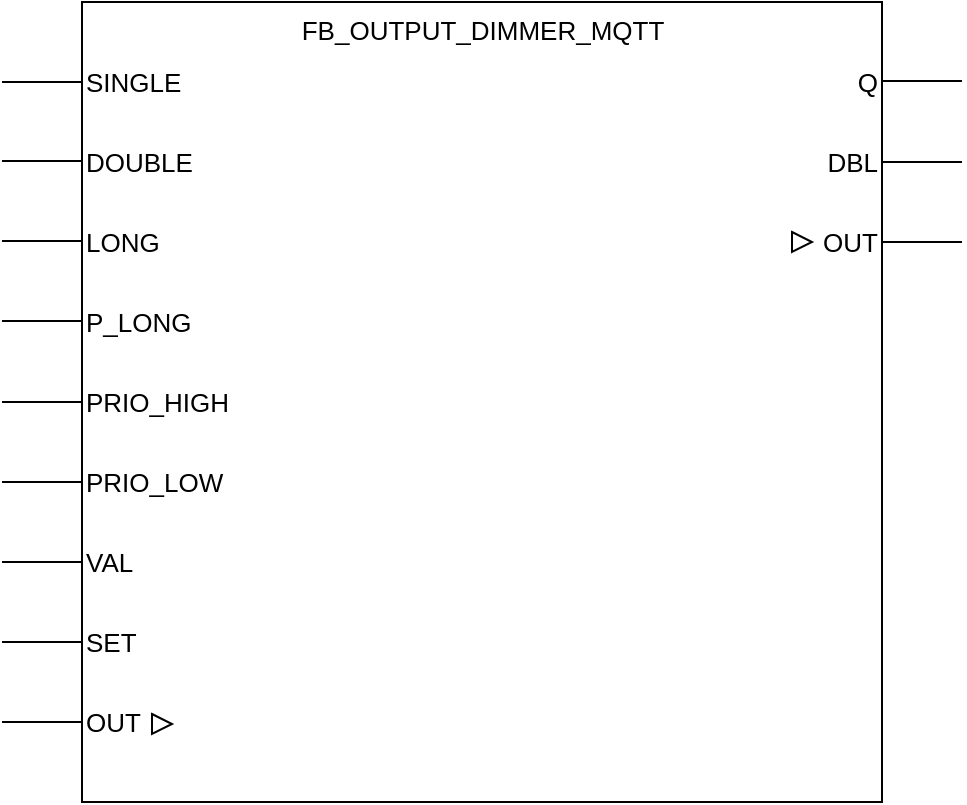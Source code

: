 <mxfile version="12.1.0" type="device" pages="1"><diagram id="FV2jeNOKKN2BWKF91_h7" name="Page-1"><mxGraphModel dx="1024" dy="592" grid="1" gridSize="10" guides="1" tooltips="1" connect="1" arrows="1" fold="1" page="1" pageScale="1" pageWidth="850" pageHeight="1100" math="0" shadow="0"><root><mxCell id="0"/><mxCell id="1" parent="0"/><mxCell id="mZ0GKIm6EXO_5jk5_k25-1" value="" style="whiteSpace=wrap;html=1;aspect=fixed;" parent="1" vertex="1"><mxGeometry x="120" y="200" width="400" height="400" as="geometry"/></mxCell><mxCell id="mZ0GKIm6EXO_5jk5_k25-2" value="FB_OUTPUT_DIMMER_MQTT" style="text;html=1;align=center;fontSize=13;" parent="1" vertex="1"><mxGeometry x="217.5" y="200" width="205" height="30" as="geometry"/></mxCell><mxCell id="mZ0GKIm6EXO_5jk5_k25-3" value="" style="endArrow=none;html=1;fontSize=13;" parent="1" edge="1"><mxGeometry width="50" height="50" relative="1" as="geometry"><mxPoint x="120" y="240" as="sourcePoint"/><mxPoint x="80" y="240" as="targetPoint"/><Array as="points"><mxPoint x="120" y="240"/></Array></mxGeometry></mxCell><mxCell id="mZ0GKIm6EXO_5jk5_k25-4" value="SINGLE" style="text;html=1;strokeColor=none;fillColor=none;align=left;verticalAlign=middle;whiteSpace=wrap;rounded=0;fontSize=13;" parent="1" vertex="1"><mxGeometry x="120" y="230" width="80" height="20" as="geometry"/></mxCell><mxCell id="mZ0GKIm6EXO_5jk5_k25-5" value="" style="endArrow=none;html=1;fontSize=13;" parent="1" edge="1"><mxGeometry width="50" height="50" relative="1" as="geometry"><mxPoint x="520" y="239.5" as="sourcePoint"/><mxPoint x="560" y="239.5" as="targetPoint"/><Array as="points"><mxPoint x="520" y="239.5"/></Array></mxGeometry></mxCell><mxCell id="mZ0GKIm6EXO_5jk5_k25-6" value="" style="endArrow=none;html=1;fontSize=13;" parent="1" edge="1"><mxGeometry width="50" height="50" relative="1" as="geometry"><mxPoint x="520" y="280" as="sourcePoint"/><mxPoint x="560" y="280" as="targetPoint"/><Array as="points"><mxPoint x="520" y="280"/></Array></mxGeometry></mxCell><mxCell id="mZ0GKIm6EXO_5jk5_k25-8" value="Q" style="text;html=1;strokeColor=none;fillColor=none;align=right;verticalAlign=middle;whiteSpace=wrap;rounded=0;fontSize=13;" parent="1" vertex="1"><mxGeometry x="440" y="230" width="80" height="20" as="geometry"/></mxCell><mxCell id="mZ0GKIm6EXO_5jk5_k25-9" value="&lt;div style=&quot;text-align: right&quot;&gt;&lt;span&gt;DBL&lt;/span&gt;&lt;/div&gt;" style="text;html=1;strokeColor=none;fillColor=none;align=right;verticalAlign=middle;whiteSpace=wrap;rounded=0;fontSize=13;" parent="1" vertex="1"><mxGeometry x="440" y="270" width="80" height="20" as="geometry"/></mxCell><mxCell id="mZ0GKIm6EXO_5jk5_k25-10" value="&lt;div style=&quot;text-align: right&quot;&gt;&lt;span&gt;OUT&lt;/span&gt;&lt;/div&gt;" style="text;html=1;strokeColor=none;fillColor=none;align=right;verticalAlign=middle;whiteSpace=wrap;rounded=0;fontSize=13;" parent="1" vertex="1"><mxGeometry x="440" y="310" width="80" height="20" as="geometry"/></mxCell><mxCell id="tsXF8gQxrTz37e1AlQ-Z-5" value="" style="endArrow=none;html=1;fontSize=13;" parent="1" edge="1"><mxGeometry width="50" height="50" relative="1" as="geometry"><mxPoint x="520" y="320" as="sourcePoint"/><mxPoint x="560" y="320" as="targetPoint"/><Array as="points"/></mxGeometry></mxCell><mxCell id="tsXF8gQxrTz37e1AlQ-Z-10" value="" style="endArrow=none;html=1;fontSize=13;" parent="1" edge="1"><mxGeometry width="50" height="50" relative="1" as="geometry"><mxPoint x="120" y="279.5" as="sourcePoint"/><mxPoint x="80" y="279.5" as="targetPoint"/><Array as="points"><mxPoint x="120" y="279.5"/></Array></mxGeometry></mxCell><mxCell id="tsXF8gQxrTz37e1AlQ-Z-14" value="" style="endArrow=none;html=1;fontSize=13;" parent="1" edge="1"><mxGeometry width="50" height="50" relative="1" as="geometry"><mxPoint x="120" y="319.5" as="sourcePoint"/><mxPoint x="80" y="319.5" as="targetPoint"/><Array as="points"><mxPoint x="120" y="319.5"/></Array></mxGeometry></mxCell><mxCell id="tsXF8gQxrTz37e1AlQ-Z-15" value="" style="endArrow=none;html=1;fontSize=13;" parent="1" edge="1"><mxGeometry width="50" height="50" relative="1" as="geometry"><mxPoint x="120" y="359.5" as="sourcePoint"/><mxPoint x="80" y="359.5" as="targetPoint"/><Array as="points"><mxPoint x="120" y="359.5"/></Array></mxGeometry></mxCell><mxCell id="tsXF8gQxrTz37e1AlQ-Z-16" value="VAL" style="text;html=1;strokeColor=none;fillColor=none;align=left;verticalAlign=middle;whiteSpace=wrap;rounded=0;fontSize=13;" parent="1" vertex="1"><mxGeometry x="120" y="470" width="80" height="20" as="geometry"/></mxCell><mxCell id="tsXF8gQxrTz37e1AlQ-Z-17" value="SET" style="text;html=1;strokeColor=none;fillColor=none;align=left;verticalAlign=middle;whiteSpace=wrap;rounded=0;fontSize=13;" parent="1" vertex="1"><mxGeometry x="120" y="510" width="80" height="20" as="geometry"/></mxCell><mxCell id="tsXF8gQxrTz37e1AlQ-Z-18" value="OUT" style="text;html=1;strokeColor=none;fillColor=none;align=left;verticalAlign=middle;whiteSpace=wrap;rounded=0;fontSize=13;" parent="1" vertex="1"><mxGeometry x="120" y="550" width="80" height="20" as="geometry"/></mxCell><mxCell id="4ixv9MruAGY5krvoqHkk-3" value="" style="endArrow=none;html=1;fontSize=13;" parent="1" edge="1"><mxGeometry width="50" height="50" relative="1" as="geometry"><mxPoint x="120" y="400" as="sourcePoint"/><mxPoint x="80" y="400" as="targetPoint"/><Array as="points"><mxPoint x="120" y="400"/></Array></mxGeometry></mxCell><mxCell id="4ixv9MruAGY5krvoqHkk-4" value="" style="endArrow=none;html=1;fontSize=13;" parent="1" edge="1"><mxGeometry width="50" height="50" relative="1" as="geometry"><mxPoint x="120" y="440" as="sourcePoint"/><mxPoint x="80" y="440" as="targetPoint"/><Array as="points"><mxPoint x="120" y="440"/></Array></mxGeometry></mxCell><mxCell id="4ixv9MruAGY5krvoqHkk-5" value="" style="endArrow=none;html=1;fontSize=13;" parent="1" edge="1"><mxGeometry width="50" height="50" relative="1" as="geometry"><mxPoint x="120" y="480" as="sourcePoint"/><mxPoint x="80" y="480" as="targetPoint"/><Array as="points"><mxPoint x="120" y="480"/></Array></mxGeometry></mxCell><mxCell id="4ixv9MruAGY5krvoqHkk-6" value="DOUBLE&lt;span style=&quot;font-family: &amp;#34;helvetica&amp;#34; , &amp;#34;arial&amp;#34; , sans-serif ; font-size: 0px ; white-space: nowrap&quot;&gt;%3CmxGraphModel%3E%3Croot%3E%3CmxCell%20id%3D%220%22%2F%3E%3CmxCell%20id%3D%221%22%20parent%3D%220%22%2F%3E%3CmxCell%20id%3D%222%22%20value%3D%22SINGLE%22%20style%3D%22text%3Bhtml%3D1%3BstrokeColor%3Dnone%3BfillColor%3Dnone%3Balign%3Dleft%3BverticalAlign%3Dmiddle%3BwhiteSpace%3Dwrap%3Brounded%3D0%3BfontSize%3D13%3B%22%20vertex%3D%221%22%20parent%3D%221%22%3E%3CmxGeometry%20x%3D%22120%22%20y%3D%22230%22%20width%3D%2280%22%20height%3D%2220%22%20as%3D%22geometry%22%2F%3E%3C%2FmxCell%3E%3C%2Froot%3E%3C%2FmxGraphModel%3E&lt;/span&gt;" style="text;html=1;strokeColor=none;fillColor=none;align=left;verticalAlign=middle;whiteSpace=wrap;rounded=0;fontSize=13;" parent="1" vertex="1"><mxGeometry x="120" y="270" width="80" height="20" as="geometry"/></mxCell><mxCell id="4ixv9MruAGY5krvoqHkk-7" value="LONG" style="text;html=1;strokeColor=none;fillColor=none;align=left;verticalAlign=middle;whiteSpace=wrap;rounded=0;fontSize=13;" parent="1" vertex="1"><mxGeometry x="120" y="310" width="80" height="20" as="geometry"/></mxCell><mxCell id="4ixv9MruAGY5krvoqHkk-8" value="P_LONG" style="text;html=1;strokeColor=none;fillColor=none;align=left;verticalAlign=middle;whiteSpace=wrap;rounded=0;fontSize=13;" parent="1" vertex="1"><mxGeometry x="120" y="350" width="80" height="20" as="geometry"/></mxCell><mxCell id="4ixv9MruAGY5krvoqHkk-9" value="" style="triangle;whiteSpace=wrap;html=1;" parent="1" vertex="1"><mxGeometry x="155" y="556" width="10" height="10" as="geometry"/></mxCell><mxCell id="4ixv9MruAGY5krvoqHkk-10" value="" style="triangle;whiteSpace=wrap;html=1;" parent="1" vertex="1"><mxGeometry x="475" y="315" width="10" height="10" as="geometry"/></mxCell><mxCell id="7w3cGfBYt9uY7v4fq9B8-1" value="" style="endArrow=none;html=1;fontSize=13;" edge="1" parent="1"><mxGeometry width="50" height="50" relative="1" as="geometry"><mxPoint x="120" y="560" as="sourcePoint"/><mxPoint x="80" y="560" as="targetPoint"/><Array as="points"><mxPoint x="120" y="560"/></Array></mxGeometry></mxCell><mxCell id="7w3cGfBYt9uY7v4fq9B8-2" value="" style="endArrow=none;html=1;fontSize=13;" edge="1" parent="1"><mxGeometry width="50" height="50" relative="1" as="geometry"><mxPoint x="120" y="520" as="sourcePoint"/><mxPoint x="80" y="520" as="targetPoint"/><Array as="points"><mxPoint x="120" y="520"/></Array></mxGeometry></mxCell><mxCell id="7w3cGfBYt9uY7v4fq9B8-3" value="PRIO_LOW" style="text;html=1;strokeColor=none;fillColor=none;align=left;verticalAlign=middle;whiteSpace=wrap;rounded=0;fontSize=13;" vertex="1" parent="1"><mxGeometry x="120" y="430" width="80" height="20" as="geometry"/></mxCell><mxCell id="7w3cGfBYt9uY7v4fq9B8-4" value="PRIO_HIGH" style="text;html=1;strokeColor=none;fillColor=none;align=left;verticalAlign=middle;whiteSpace=wrap;rounded=0;fontSize=13;" vertex="1" parent="1"><mxGeometry x="120" y="390" width="80" height="20" as="geometry"/></mxCell></root></mxGraphModel></diagram></mxfile>